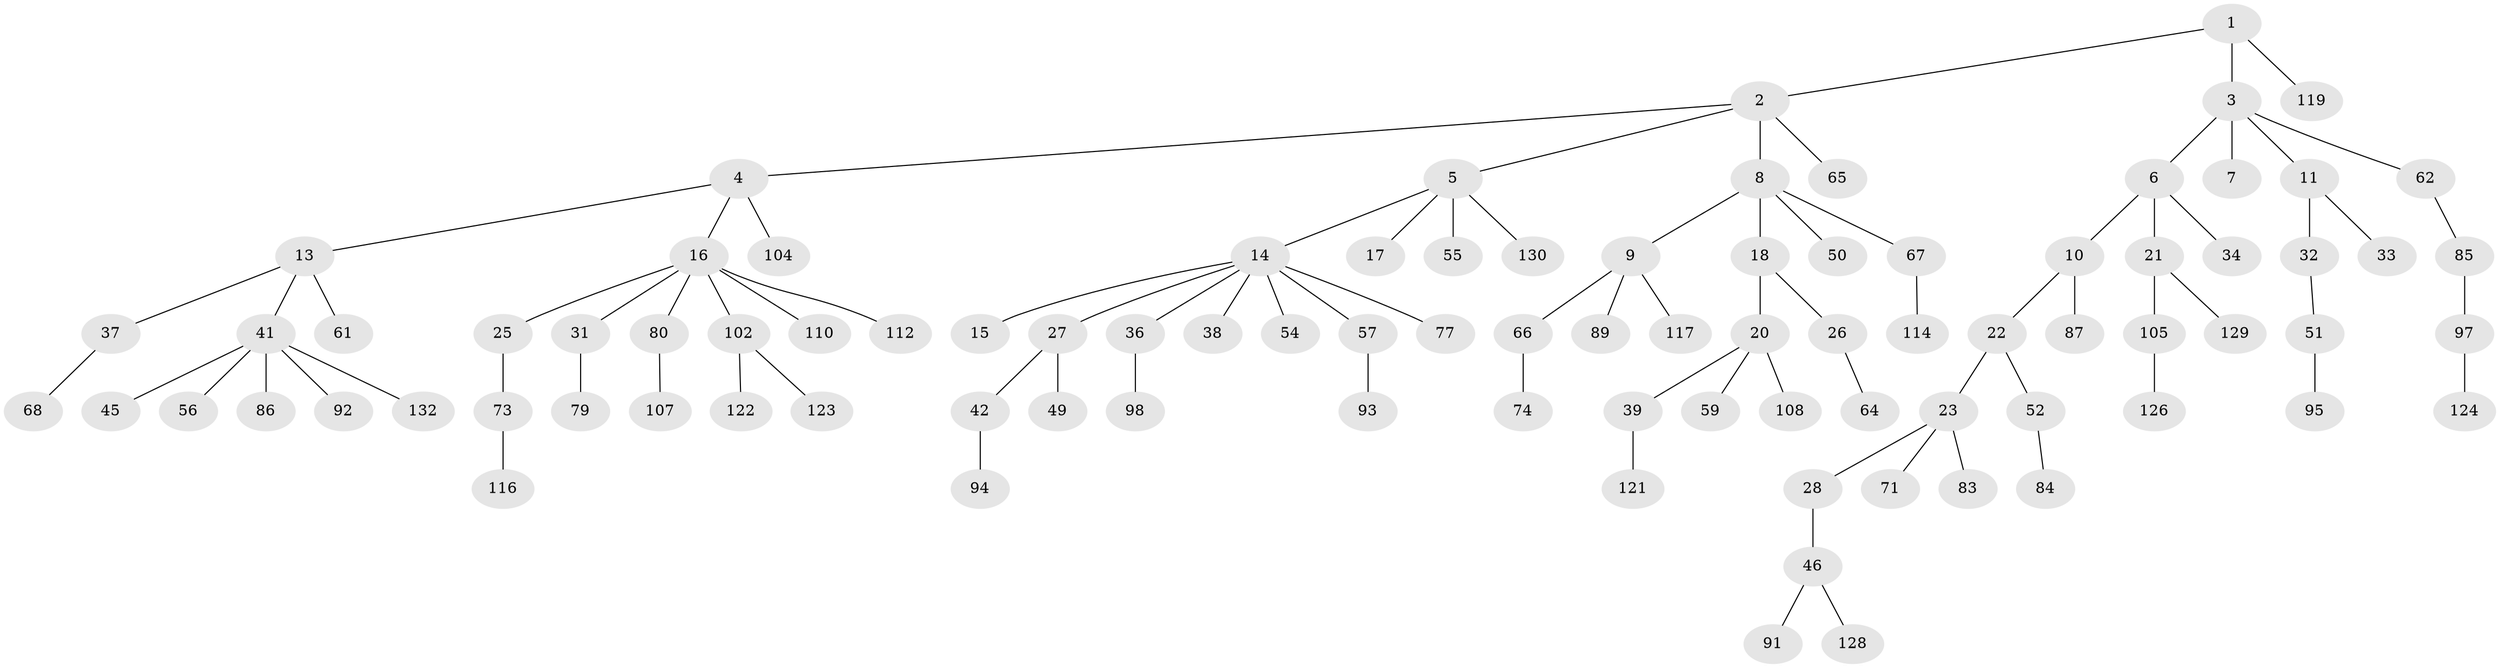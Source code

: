 // Generated by graph-tools (version 1.1) at 2025/52/02/27/25 19:52:12]
// undirected, 92 vertices, 91 edges
graph export_dot {
graph [start="1"]
  node [color=gray90,style=filled];
  1 [super="+58"];
  2 [super="+30"];
  3 [super="+125"];
  4 [super="+43"];
  5;
  6;
  7;
  8 [super="+12"];
  9 [super="+113"];
  10 [super="+29"];
  11 [super="+96"];
  13 [super="+24"];
  14 [super="+53"];
  15 [super="+78"];
  16 [super="+19"];
  17 [super="+99"];
  18;
  20 [super="+35"];
  21 [super="+90"];
  22;
  23 [super="+63"];
  25 [super="+48"];
  26 [super="+47"];
  27;
  28;
  31 [super="+40"];
  32;
  33;
  34;
  36;
  37 [super="+131"];
  38 [super="+69"];
  39 [super="+76"];
  41 [super="+44"];
  42 [super="+82"];
  45 [super="+115"];
  46 [super="+70"];
  49;
  50 [super="+101"];
  51 [super="+75"];
  52 [super="+60"];
  54;
  55;
  56 [super="+120"];
  57;
  59;
  61 [super="+81"];
  62 [super="+103"];
  64 [super="+88"];
  65;
  66 [super="+72"];
  67;
  68 [super="+111"];
  71;
  73;
  74 [super="+100"];
  77;
  79;
  80;
  83;
  84;
  85 [super="+118"];
  86;
  87 [super="+109"];
  89;
  91;
  92;
  93;
  94;
  95;
  97 [super="+106"];
  98;
  102 [super="+127"];
  104;
  105;
  107;
  108;
  110;
  112;
  114;
  116;
  117;
  119;
  121;
  122;
  123;
  124;
  126;
  128;
  129;
  130;
  132;
  1 -- 2;
  1 -- 3;
  1 -- 119;
  2 -- 4;
  2 -- 5;
  2 -- 8;
  2 -- 65;
  3 -- 6;
  3 -- 7;
  3 -- 11;
  3 -- 62;
  4 -- 13;
  4 -- 16;
  4 -- 104;
  5 -- 14;
  5 -- 17;
  5 -- 55;
  5 -- 130;
  6 -- 10;
  6 -- 21;
  6 -- 34;
  8 -- 9;
  8 -- 18;
  8 -- 50;
  8 -- 67;
  9 -- 66;
  9 -- 89;
  9 -- 117;
  10 -- 22;
  10 -- 87;
  11 -- 32;
  11 -- 33;
  13 -- 61;
  13 -- 41;
  13 -- 37;
  14 -- 15;
  14 -- 27;
  14 -- 36;
  14 -- 38;
  14 -- 54;
  14 -- 57;
  14 -- 77;
  16 -- 25;
  16 -- 110;
  16 -- 112;
  16 -- 80;
  16 -- 102;
  16 -- 31;
  18 -- 20;
  18 -- 26;
  20 -- 39;
  20 -- 59;
  20 -- 108;
  21 -- 105;
  21 -- 129;
  22 -- 23;
  22 -- 52;
  23 -- 28;
  23 -- 71;
  23 -- 83;
  25 -- 73;
  26 -- 64;
  27 -- 42;
  27 -- 49;
  28 -- 46;
  31 -- 79;
  32 -- 51;
  36 -- 98;
  37 -- 68;
  39 -- 121;
  41 -- 45;
  41 -- 86;
  41 -- 132;
  41 -- 56;
  41 -- 92;
  42 -- 94;
  46 -- 91;
  46 -- 128;
  51 -- 95;
  52 -- 84;
  57 -- 93;
  62 -- 85;
  66 -- 74;
  67 -- 114;
  73 -- 116;
  80 -- 107;
  85 -- 97;
  97 -- 124;
  102 -- 122;
  102 -- 123;
  105 -- 126;
}
